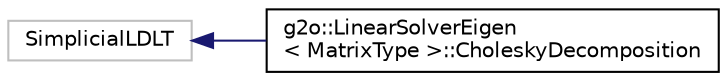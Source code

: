 digraph "Graphical Class Hierarchy"
{
  edge [fontname="Helvetica",fontsize="10",labelfontname="Helvetica",labelfontsize="10"];
  node [fontname="Helvetica",fontsize="10",shape=record];
  rankdir="LR";
  Node23 [label="SimplicialLDLT",height=0.2,width=0.4,color="grey75", fillcolor="white", style="filled"];
  Node23 -> Node0 [dir="back",color="midnightblue",fontsize="10",style="solid",fontname="Helvetica"];
  Node0 [label="g2o::LinearSolverEigen\l\< MatrixType \>::CholeskyDecomposition",height=0.2,width=0.4,color="black", fillcolor="white", style="filled",URL="$classg2o_1_1_linear_solver_eigen_1_1_cholesky_decomposition.html",tooltip="Sub-classing Eigen&#39;s SimplicialLDLT to perform ordering with a given ordering. "];
}
